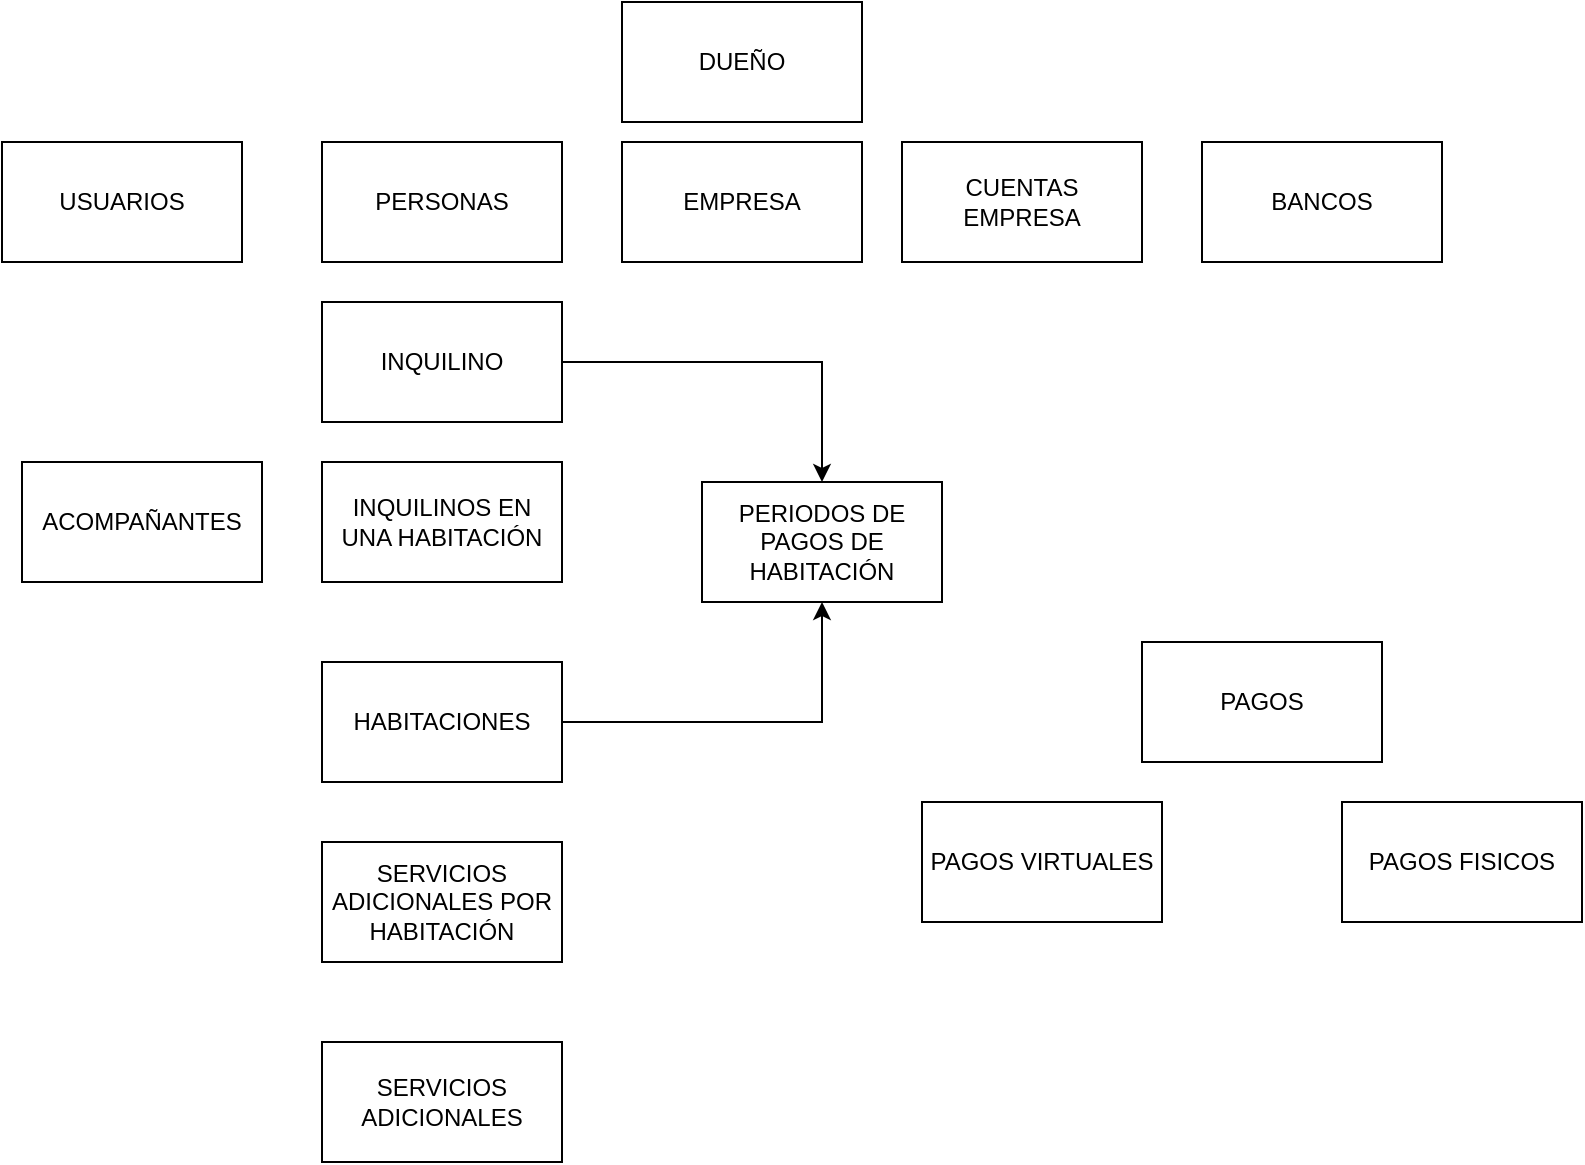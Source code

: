 <mxfile version="12.9.13" type="github">
  <diagram id="0RSpLNbLScIbGe8ZLiit" name="Page-1">
    <mxGraphModel dx="998" dy="548" grid="1" gridSize="10" guides="1" tooltips="1" connect="1" arrows="1" fold="1" page="1" pageScale="1" pageWidth="827" pageHeight="1169" math="0" shadow="0">
      <root>
        <mxCell id="0" />
        <mxCell id="1" parent="0" />
        <mxCell id="pzR-5Yqq6GvgtkR-p-Id-1" value="PERSONAS" style="rounded=0;whiteSpace=wrap;html=1;" parent="1" vertex="1">
          <mxGeometry x="210" y="100" width="120" height="60" as="geometry" />
        </mxCell>
        <mxCell id="pzR-5Yqq6GvgtkR-p-Id-2" value="USUARIOS" style="rounded=0;whiteSpace=wrap;html=1;" parent="1" vertex="1">
          <mxGeometry x="50" y="100" width="120" height="60" as="geometry" />
        </mxCell>
        <mxCell id="n4iATBKqcI-3AhqBi3jB-7" style="edgeStyle=orthogonalEdgeStyle;rounded=0;orthogonalLoop=1;jettySize=auto;html=1;" edge="1" parent="1" source="pzR-5Yqq6GvgtkR-p-Id-4" target="n4iATBKqcI-3AhqBi3jB-5">
          <mxGeometry relative="1" as="geometry" />
        </mxCell>
        <mxCell id="pzR-5Yqq6GvgtkR-p-Id-4" value="INQUILINO" style="rounded=0;whiteSpace=wrap;html=1;" parent="1" vertex="1">
          <mxGeometry x="210" y="180" width="120" height="60" as="geometry" />
        </mxCell>
        <mxCell id="pzR-5Yqq6GvgtkR-p-Id-5" value="DUEÑO" style="rounded=0;whiteSpace=wrap;html=1;" parent="1" vertex="1">
          <mxGeometry x="360" y="30" width="120" height="60" as="geometry" />
        </mxCell>
        <mxCell id="pzR-5Yqq6GvgtkR-p-Id-6" value="EMPRESA" style="rounded=0;whiteSpace=wrap;html=1;" parent="1" vertex="1">
          <mxGeometry x="360" y="100" width="120" height="60" as="geometry" />
        </mxCell>
        <mxCell id="pzR-5Yqq6GvgtkR-p-Id-7" value="CUENTAS EMPRESA" style="rounded=0;whiteSpace=wrap;html=1;" parent="1" vertex="1">
          <mxGeometry x="500" y="100" width="120" height="60" as="geometry" />
        </mxCell>
        <mxCell id="pzR-5Yqq6GvgtkR-p-Id-8" value="BANCOS" style="rounded=0;whiteSpace=wrap;html=1;" parent="1" vertex="1">
          <mxGeometry x="650" y="100" width="120" height="60" as="geometry" />
        </mxCell>
        <mxCell id="n4iATBKqcI-3AhqBi3jB-8" style="edgeStyle=orthogonalEdgeStyle;rounded=0;orthogonalLoop=1;jettySize=auto;html=1;entryX=0.5;entryY=1;entryDx=0;entryDy=0;" edge="1" parent="1" source="pzR-5Yqq6GvgtkR-p-Id-9" target="n4iATBKqcI-3AhqBi3jB-5">
          <mxGeometry relative="1" as="geometry" />
        </mxCell>
        <mxCell id="pzR-5Yqq6GvgtkR-p-Id-9" value="HABITACIONES" style="rounded=0;whiteSpace=wrap;html=1;" parent="1" vertex="1">
          <mxGeometry x="210" y="360" width="120" height="60" as="geometry" />
        </mxCell>
        <mxCell id="pzR-5Yqq6GvgtkR-p-Id-10" value="PAGOS" style="rounded=0;whiteSpace=wrap;html=1;" parent="1" vertex="1">
          <mxGeometry x="620" y="350" width="120" height="60" as="geometry" />
        </mxCell>
        <mxCell id="pzR-5Yqq6GvgtkR-p-Id-11" value="PAGOS VIRTUALES" style="rounded=0;whiteSpace=wrap;html=1;" parent="1" vertex="1">
          <mxGeometry x="510" y="430" width="120" height="60" as="geometry" />
        </mxCell>
        <mxCell id="pzR-5Yqq6GvgtkR-p-Id-12" value="PAGOS FISICOS" style="rounded=0;whiteSpace=wrap;html=1;" parent="1" vertex="1">
          <mxGeometry x="720" y="430" width="120" height="60" as="geometry" />
        </mxCell>
        <mxCell id="n4iATBKqcI-3AhqBi3jB-1" value="SERVICIOS ADICIONALES" style="rounded=0;whiteSpace=wrap;html=1;" vertex="1" parent="1">
          <mxGeometry x="210" y="550" width="120" height="60" as="geometry" />
        </mxCell>
        <mxCell id="n4iATBKqcI-3AhqBi3jB-3" value="SERVICIOS ADICIONALES POR HABITACIÓN" style="rounded=0;whiteSpace=wrap;html=1;" vertex="1" parent="1">
          <mxGeometry x="210" y="450" width="120" height="60" as="geometry" />
        </mxCell>
        <mxCell id="n4iATBKqcI-3AhqBi3jB-4" value="INQUILINOS EN UNA HABITACIÓN" style="rounded=0;whiteSpace=wrap;html=1;" vertex="1" parent="1">
          <mxGeometry x="210" y="260" width="120" height="60" as="geometry" />
        </mxCell>
        <mxCell id="n4iATBKqcI-3AhqBi3jB-5" value="PERIODOS DE PAGOS DE HABITACIÓN" style="rounded=0;whiteSpace=wrap;html=1;" vertex="1" parent="1">
          <mxGeometry x="400" y="270" width="120" height="60" as="geometry" />
        </mxCell>
        <mxCell id="n4iATBKqcI-3AhqBi3jB-6" value="ACOMPAÑANTES" style="rounded=0;whiteSpace=wrap;html=1;" vertex="1" parent="1">
          <mxGeometry x="60" y="260" width="120" height="60" as="geometry" />
        </mxCell>
      </root>
    </mxGraphModel>
  </diagram>
</mxfile>
